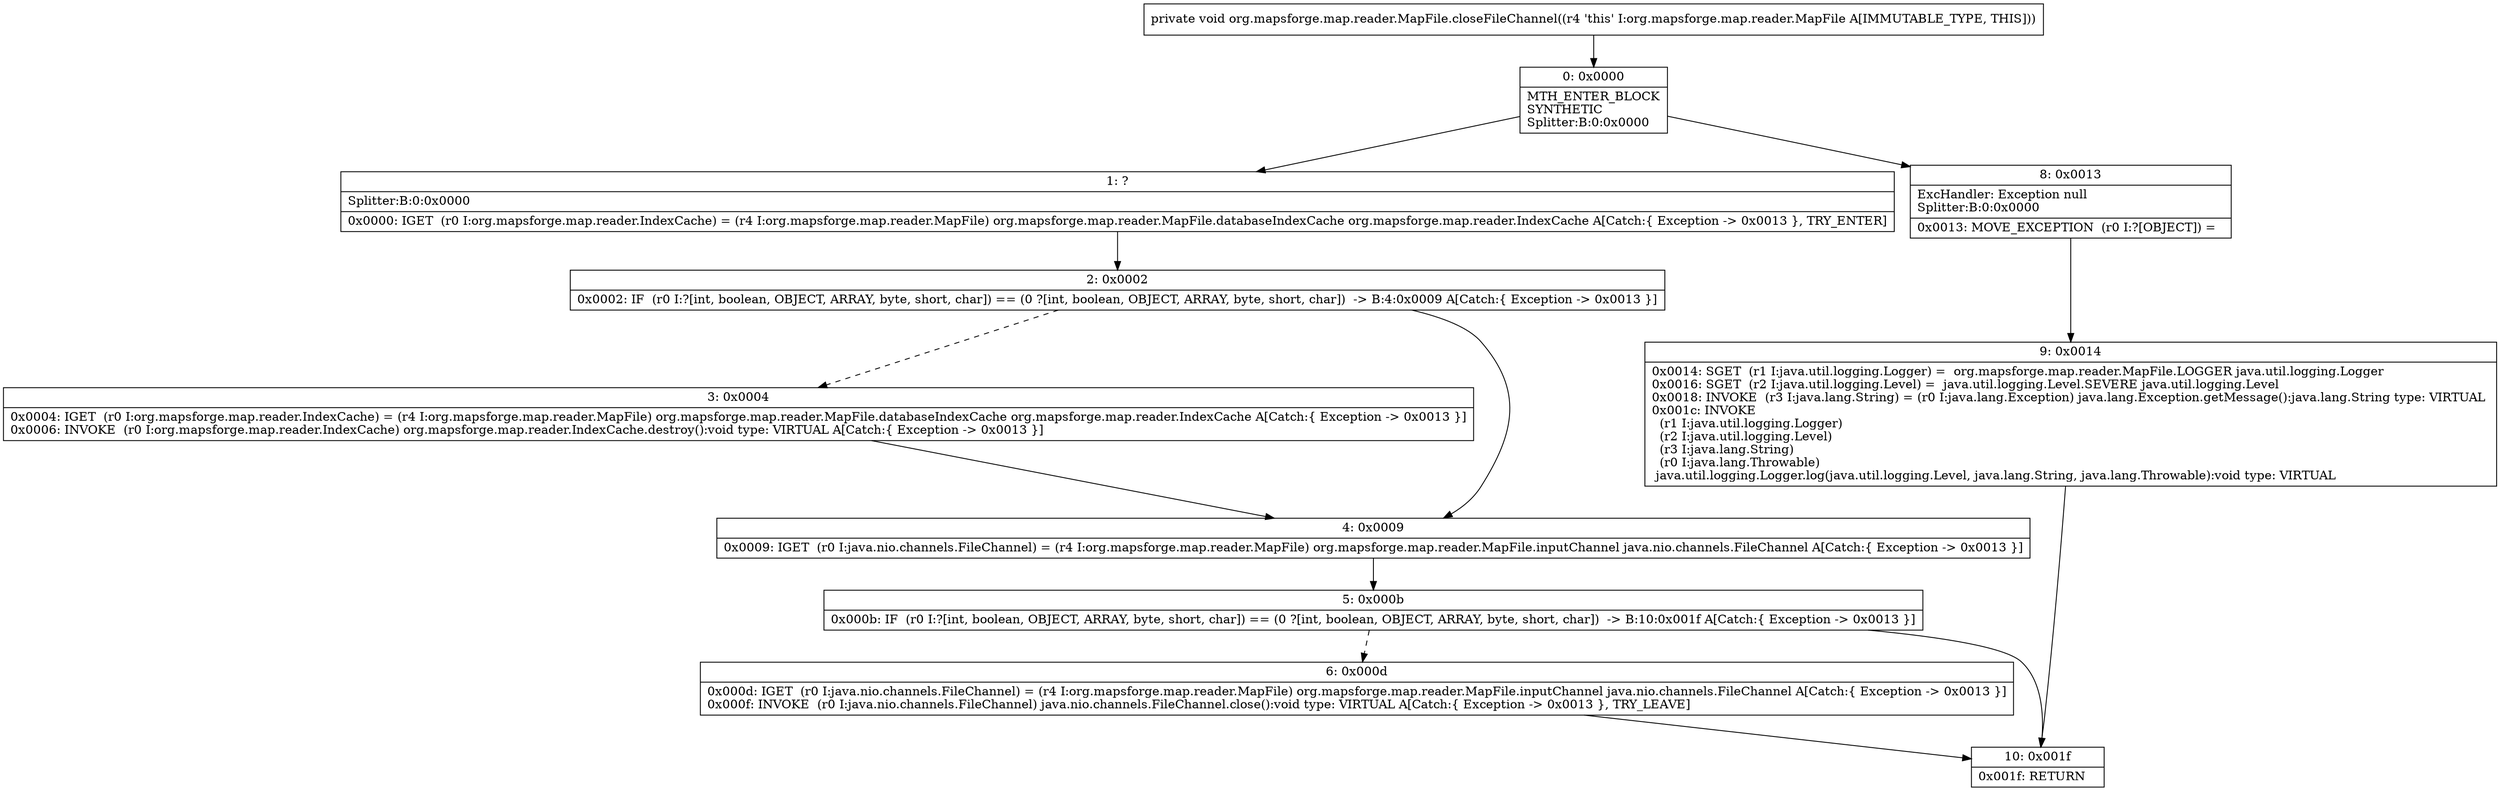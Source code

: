 digraph "CFG fororg.mapsforge.map.reader.MapFile.closeFileChannel()V" {
Node_0 [shape=record,label="{0\:\ 0x0000|MTH_ENTER_BLOCK\lSYNTHETIC\lSplitter:B:0:0x0000\l}"];
Node_1 [shape=record,label="{1\:\ ?|Splitter:B:0:0x0000\l|0x0000: IGET  (r0 I:org.mapsforge.map.reader.IndexCache) = (r4 I:org.mapsforge.map.reader.MapFile) org.mapsforge.map.reader.MapFile.databaseIndexCache org.mapsforge.map.reader.IndexCache A[Catch:\{ Exception \-\> 0x0013 \}, TRY_ENTER]\l}"];
Node_2 [shape=record,label="{2\:\ 0x0002|0x0002: IF  (r0 I:?[int, boolean, OBJECT, ARRAY, byte, short, char]) == (0 ?[int, boolean, OBJECT, ARRAY, byte, short, char])  \-\> B:4:0x0009 A[Catch:\{ Exception \-\> 0x0013 \}]\l}"];
Node_3 [shape=record,label="{3\:\ 0x0004|0x0004: IGET  (r0 I:org.mapsforge.map.reader.IndexCache) = (r4 I:org.mapsforge.map.reader.MapFile) org.mapsforge.map.reader.MapFile.databaseIndexCache org.mapsforge.map.reader.IndexCache A[Catch:\{ Exception \-\> 0x0013 \}]\l0x0006: INVOKE  (r0 I:org.mapsforge.map.reader.IndexCache) org.mapsforge.map.reader.IndexCache.destroy():void type: VIRTUAL A[Catch:\{ Exception \-\> 0x0013 \}]\l}"];
Node_4 [shape=record,label="{4\:\ 0x0009|0x0009: IGET  (r0 I:java.nio.channels.FileChannel) = (r4 I:org.mapsforge.map.reader.MapFile) org.mapsforge.map.reader.MapFile.inputChannel java.nio.channels.FileChannel A[Catch:\{ Exception \-\> 0x0013 \}]\l}"];
Node_5 [shape=record,label="{5\:\ 0x000b|0x000b: IF  (r0 I:?[int, boolean, OBJECT, ARRAY, byte, short, char]) == (0 ?[int, boolean, OBJECT, ARRAY, byte, short, char])  \-\> B:10:0x001f A[Catch:\{ Exception \-\> 0x0013 \}]\l}"];
Node_6 [shape=record,label="{6\:\ 0x000d|0x000d: IGET  (r0 I:java.nio.channels.FileChannel) = (r4 I:org.mapsforge.map.reader.MapFile) org.mapsforge.map.reader.MapFile.inputChannel java.nio.channels.FileChannel A[Catch:\{ Exception \-\> 0x0013 \}]\l0x000f: INVOKE  (r0 I:java.nio.channels.FileChannel) java.nio.channels.FileChannel.close():void type: VIRTUAL A[Catch:\{ Exception \-\> 0x0013 \}, TRY_LEAVE]\l}"];
Node_8 [shape=record,label="{8\:\ 0x0013|ExcHandler: Exception null\lSplitter:B:0:0x0000\l|0x0013: MOVE_EXCEPTION  (r0 I:?[OBJECT]) =  \l}"];
Node_9 [shape=record,label="{9\:\ 0x0014|0x0014: SGET  (r1 I:java.util.logging.Logger) =  org.mapsforge.map.reader.MapFile.LOGGER java.util.logging.Logger \l0x0016: SGET  (r2 I:java.util.logging.Level) =  java.util.logging.Level.SEVERE java.util.logging.Level \l0x0018: INVOKE  (r3 I:java.lang.String) = (r0 I:java.lang.Exception) java.lang.Exception.getMessage():java.lang.String type: VIRTUAL \l0x001c: INVOKE  \l  (r1 I:java.util.logging.Logger)\l  (r2 I:java.util.logging.Level)\l  (r3 I:java.lang.String)\l  (r0 I:java.lang.Throwable)\l java.util.logging.Logger.log(java.util.logging.Level, java.lang.String, java.lang.Throwable):void type: VIRTUAL \l}"];
Node_10 [shape=record,label="{10\:\ 0x001f|0x001f: RETURN   \l}"];
MethodNode[shape=record,label="{private void org.mapsforge.map.reader.MapFile.closeFileChannel((r4 'this' I:org.mapsforge.map.reader.MapFile A[IMMUTABLE_TYPE, THIS])) }"];
MethodNode -> Node_0;
Node_0 -> Node_1;
Node_0 -> Node_8;
Node_1 -> Node_2;
Node_2 -> Node_3[style=dashed];
Node_2 -> Node_4;
Node_3 -> Node_4;
Node_4 -> Node_5;
Node_5 -> Node_6[style=dashed];
Node_5 -> Node_10;
Node_6 -> Node_10;
Node_8 -> Node_9;
Node_9 -> Node_10;
}

